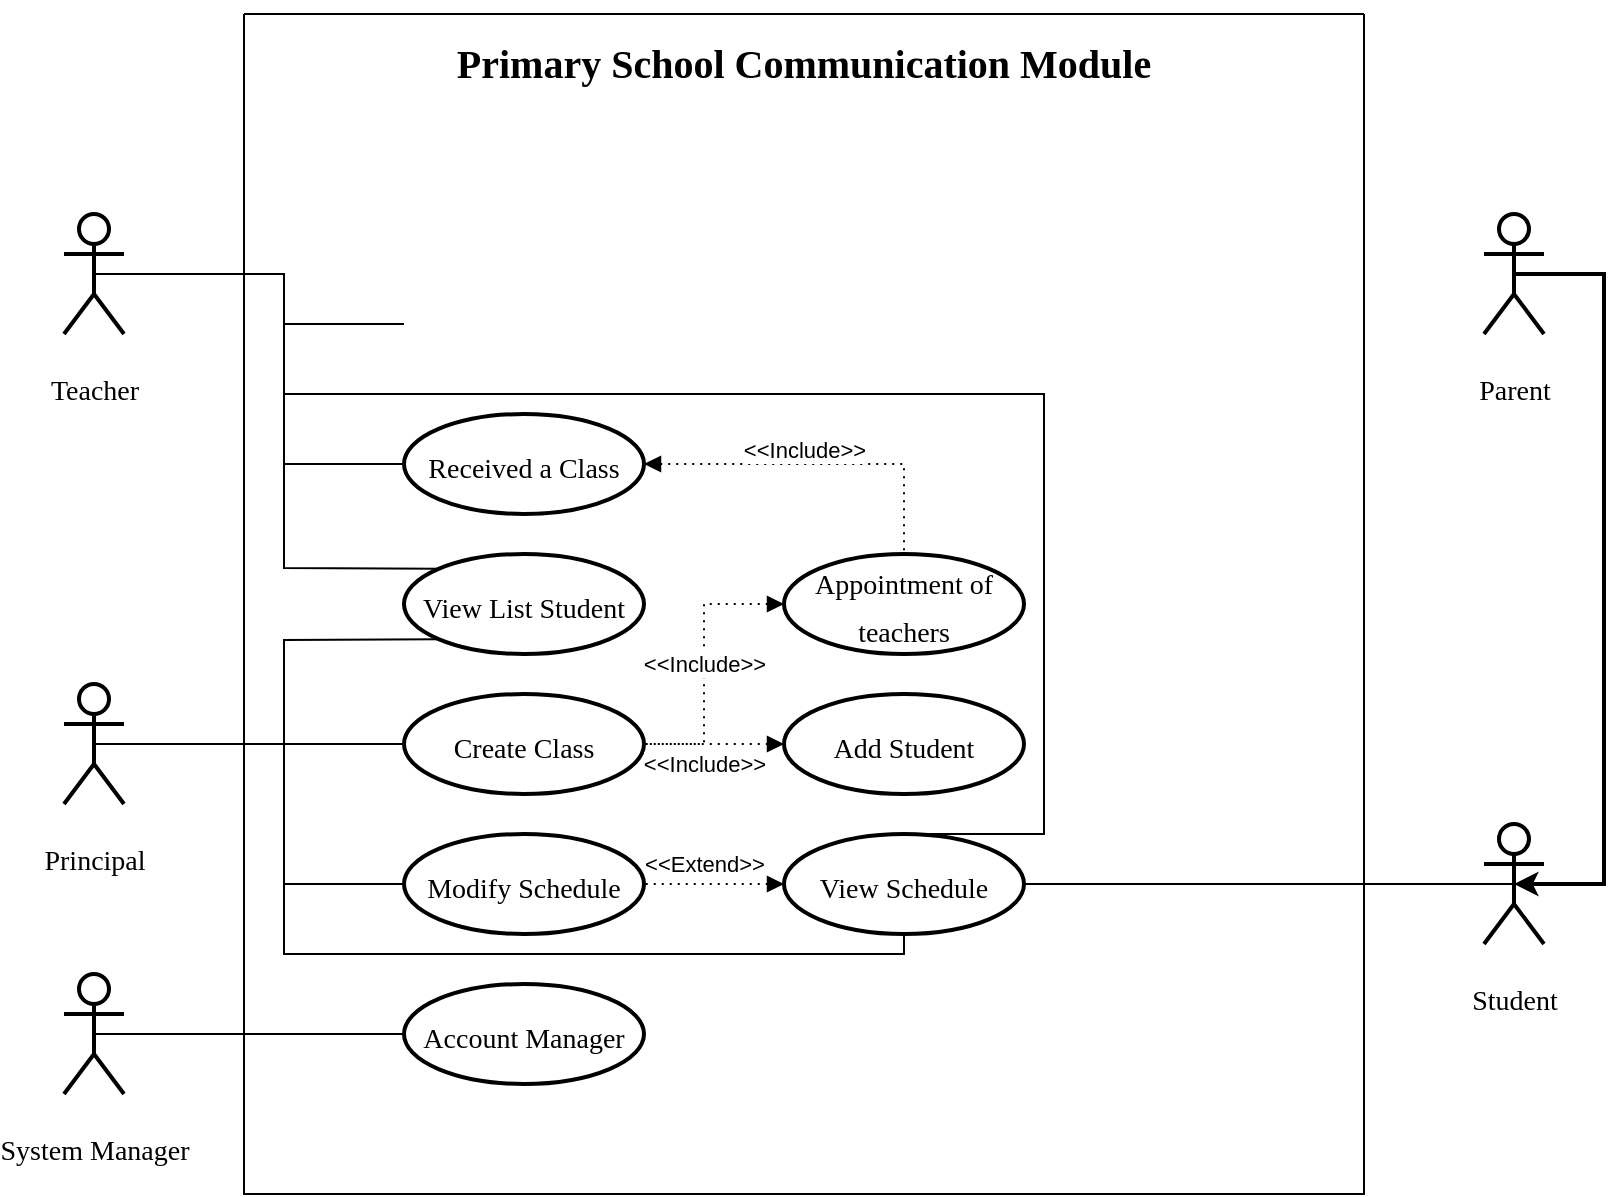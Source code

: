 <mxfile version="21.1.2" type="github">
  <diagram name="Page-1" id="wY8YDzLvJTrgZEUhbYze">
    <mxGraphModel dx="1434" dy="788" grid="1" gridSize="10" guides="1" tooltips="1" connect="1" arrows="1" fold="1" page="1" pageScale="1" pageWidth="850" pageHeight="700" math="0" shadow="0">
      <root>
        <mxCell id="0" />
        <mxCell id="1" parent="0" />
        <mxCell id="WTguVuReiUjEnsbTcqU9-1" value="" style="swimlane;startSize=0;hachureGap=4;fontFamily=Architects Daughter;fontSource=https%3A%2F%2Ffonts.googleapis.com%2Fcss%3Ffamily%3DArchitects%2BDaughter;fontSize=20;rounded=0;swimlaneLine=0;" vertex="1" parent="1">
          <mxGeometry x="150" y="10" width="560" height="590" as="geometry" />
        </mxCell>
        <mxCell id="WTguVuReiUjEnsbTcqU9-4" value="&lt;font face=&quot;Times New Roman&quot;&gt;&lt;span style=&quot;font-size: 14px;&quot;&gt;Account Manager&lt;/span&gt;&lt;/font&gt;" style="ellipse;whiteSpace=wrap;html=1;hachureGap=4;fontFamily=Architects Daughter;fontSource=https%3A%2F%2Ffonts.googleapis.com%2Fcss%3Ffamily%3DArchitects%2BDaughter;fontSize=20;shadow=0;strokeWidth=2;rounded=0;fillColor=none;" vertex="1" parent="WTguVuReiUjEnsbTcqU9-1">
          <mxGeometry x="80" y="485" width="120" height="50" as="geometry" />
        </mxCell>
        <mxCell id="WTguVuReiUjEnsbTcqU9-11" value="&lt;p&gt;&lt;font face=&quot;Times New Roman&quot;&gt;&lt;b&gt;Primary School Communication Module&lt;/b&gt;&lt;/font&gt;&lt;/p&gt;" style="text;html=1;strokeColor=none;fillColor=none;align=center;verticalAlign=middle;whiteSpace=wrap;rounded=0;fontSize=20;fontFamily=Architects Daughter;" vertex="1" parent="WTguVuReiUjEnsbTcqU9-1">
          <mxGeometry x="30" y="10" width="500" height="30" as="geometry" />
        </mxCell>
        <mxCell id="WTguVuReiUjEnsbTcqU9-18" value="&lt;font face=&quot;Times New Roman&quot;&gt;&lt;span style=&quot;font-size: 14px;&quot;&gt;Create Class&lt;/span&gt;&lt;/font&gt;" style="ellipse;whiteSpace=wrap;html=1;hachureGap=4;fontFamily=Architects Daughter;fontSource=https%3A%2F%2Ffonts.googleapis.com%2Fcss%3Ffamily%3DArchitects%2BDaughter;fontSize=20;shadow=0;strokeWidth=2;rounded=0;fillColor=none;" vertex="1" parent="WTguVuReiUjEnsbTcqU9-1">
          <mxGeometry x="80" y="340" width="120" height="50" as="geometry" />
        </mxCell>
        <mxCell id="WTguVuReiUjEnsbTcqU9-19" value="&lt;font face=&quot;Times New Roman&quot;&gt;&lt;span style=&quot;font-size: 14px;&quot;&gt;Add Student&lt;/span&gt;&lt;/font&gt;" style="ellipse;whiteSpace=wrap;html=1;hachureGap=4;fontFamily=Architects Daughter;fontSource=https%3A%2F%2Ffonts.googleapis.com%2Fcss%3Ffamily%3DArchitects%2BDaughter;fontSize=20;shadow=0;strokeWidth=2;rounded=0;fillColor=none;" vertex="1" parent="WTguVuReiUjEnsbTcqU9-1">
          <mxGeometry x="270" y="340" width="120" height="50" as="geometry" />
        </mxCell>
        <mxCell id="WTguVuReiUjEnsbTcqU9-20" value="" style="endArrow=none;dashed=1;html=1;dashPattern=1 3;strokeWidth=1;rounded=0;exitX=0;exitY=0.5;exitDx=0;exitDy=0;entryX=1;entryY=0.5;entryDx=0;entryDy=0;startArrow=block;startFill=1;" edge="1" parent="WTguVuReiUjEnsbTcqU9-1" source="WTguVuReiUjEnsbTcqU9-19" target="WTguVuReiUjEnsbTcqU9-18">
          <mxGeometry width="50" height="50" relative="1" as="geometry">
            <mxPoint x="330" y="360" as="sourcePoint" />
            <mxPoint x="380" y="310" as="targetPoint" />
          </mxGeometry>
        </mxCell>
        <mxCell id="WTguVuReiUjEnsbTcqU9-21" value="&amp;lt;&amp;lt;Include&amp;gt;&amp;gt;" style="edgeLabel;html=1;align=center;verticalAlign=middle;resizable=0;points=[];" vertex="1" connectable="0" parent="WTguVuReiUjEnsbTcqU9-20">
          <mxGeometry x="-0.37" y="-1" relative="1" as="geometry">
            <mxPoint x="-18" y="11" as="offset" />
          </mxGeometry>
        </mxCell>
        <mxCell id="WTguVuReiUjEnsbTcqU9-22" value="&lt;font face=&quot;Times New Roman&quot; style=&quot;font-size: 14px;&quot;&gt;Appointment of teachers&lt;/font&gt;" style="ellipse;whiteSpace=wrap;html=1;hachureGap=4;fontFamily=Architects Daughter;fontSource=https%3A%2F%2Ffonts.googleapis.com%2Fcss%3Ffamily%3DArchitects%2BDaughter;fontSize=20;shadow=0;strokeWidth=2;rounded=0;fillColor=none;" vertex="1" parent="WTguVuReiUjEnsbTcqU9-1">
          <mxGeometry x="270" y="270" width="120" height="50" as="geometry" />
        </mxCell>
        <mxCell id="WTguVuReiUjEnsbTcqU9-23" value="" style="endArrow=none;dashed=1;html=1;dashPattern=1 3;strokeWidth=1;rounded=0;exitX=0;exitY=0.5;exitDx=0;exitDy=0;entryX=1;entryY=0.5;entryDx=0;entryDy=0;startArrow=block;startFill=1;" edge="1" parent="WTguVuReiUjEnsbTcqU9-1" source="WTguVuReiUjEnsbTcqU9-22" target="WTguVuReiUjEnsbTcqU9-18">
          <mxGeometry width="50" height="50" relative="1" as="geometry">
            <mxPoint x="150" y="380" as="sourcePoint" />
            <mxPoint x="150" y="325" as="targetPoint" />
            <Array as="points">
              <mxPoint x="230" y="295" />
              <mxPoint x="230" y="365" />
            </Array>
          </mxGeometry>
        </mxCell>
        <mxCell id="WTguVuReiUjEnsbTcqU9-24" value="&amp;lt;&amp;lt;Include&amp;gt;&amp;gt;" style="edgeLabel;html=1;align=center;verticalAlign=middle;resizable=0;points=[];" vertex="1" connectable="0" parent="WTguVuReiUjEnsbTcqU9-23">
          <mxGeometry x="-0.37" y="-1" relative="1" as="geometry">
            <mxPoint x="1" y="26" as="offset" />
          </mxGeometry>
        </mxCell>
        <mxCell id="WTguVuReiUjEnsbTcqU9-27" value="&lt;font style=&quot;font-size: 14px;&quot; face=&quot;Times New Roman&quot;&gt;Modify Schedule&lt;/font&gt;" style="ellipse;whiteSpace=wrap;html=1;hachureGap=4;fontFamily=Architects Daughter;fontSource=https%3A%2F%2Ffonts.googleapis.com%2Fcss%3Ffamily%3DArchitects%2BDaughter;fontSize=20;shadow=0;strokeWidth=2;rounded=0;fillColor=none;align=center;" vertex="1" parent="WTguVuReiUjEnsbTcqU9-1">
          <mxGeometry x="80" y="410" width="120" height="50" as="geometry" />
        </mxCell>
        <mxCell id="WTguVuReiUjEnsbTcqU9-31" value="&lt;font style=&quot;font-size: 14px;&quot; face=&quot;Times New Roman&quot;&gt;View Schedule&lt;/font&gt;" style="ellipse;whiteSpace=wrap;html=1;hachureGap=4;fontFamily=Architects Daughter;fontSource=https%3A%2F%2Ffonts.googleapis.com%2Fcss%3Ffamily%3DArchitects%2BDaughter;fontSize=20;shadow=0;strokeWidth=2;rounded=0;fillColor=none;align=center;" vertex="1" parent="WTguVuReiUjEnsbTcqU9-1">
          <mxGeometry x="270" y="410" width="120" height="50" as="geometry" />
        </mxCell>
        <mxCell id="WTguVuReiUjEnsbTcqU9-38" value="&lt;font style=&quot;font-size: 14px;&quot; face=&quot;Times New Roman&quot;&gt;Received a Class&lt;/font&gt;" style="ellipse;whiteSpace=wrap;html=1;hachureGap=4;fontFamily=Architects Daughter;fontSource=https%3A%2F%2Ffonts.googleapis.com%2Fcss%3Ffamily%3DArchitects%2BDaughter;fontSize=20;shadow=0;strokeWidth=2;rounded=0;fillColor=none;align=center;" vertex="1" parent="WTguVuReiUjEnsbTcqU9-1">
          <mxGeometry x="80" y="200" width="120" height="50" as="geometry" />
        </mxCell>
        <mxCell id="WTguVuReiUjEnsbTcqU9-45" value="" style="endArrow=none;dashed=1;html=1;dashPattern=1 3;strokeWidth=1;rounded=0;exitX=0;exitY=0.5;exitDx=0;exitDy=0;startArrow=block;startFill=1;entryX=1;entryY=0.5;entryDx=0;entryDy=0;" edge="1" parent="WTguVuReiUjEnsbTcqU9-1" source="WTguVuReiUjEnsbTcqU9-31" target="WTguVuReiUjEnsbTcqU9-27">
          <mxGeometry width="50" height="50" relative="1" as="geometry">
            <mxPoint x="280" y="565" as="sourcePoint" />
            <mxPoint x="210" y="565" as="targetPoint" />
          </mxGeometry>
        </mxCell>
        <mxCell id="WTguVuReiUjEnsbTcqU9-46" value="&amp;lt;&amp;lt;Extend&amp;gt;&amp;gt;" style="edgeLabel;html=1;align=center;verticalAlign=middle;resizable=0;points=[];" vertex="1" connectable="0" parent="WTguVuReiUjEnsbTcqU9-45">
          <mxGeometry x="-0.37" y="-1" relative="1" as="geometry">
            <mxPoint x="-18" y="-9" as="offset" />
          </mxGeometry>
        </mxCell>
        <mxCell id="WTguVuReiUjEnsbTcqU9-51" value="" style="endArrow=none;dashed=1;html=1;dashPattern=1 3;strokeWidth=1;rounded=0;exitX=1;exitY=0.5;exitDx=0;exitDy=0;entryX=0.5;entryY=0;entryDx=0;entryDy=0;startArrow=block;startFill=1;" edge="1" parent="WTguVuReiUjEnsbTcqU9-1" source="WTguVuReiUjEnsbTcqU9-38" target="WTguVuReiUjEnsbTcqU9-22">
          <mxGeometry width="50" height="50" relative="1" as="geometry">
            <mxPoint x="280" y="130" as="sourcePoint" />
            <mxPoint x="210" y="200" as="targetPoint" />
            <Array as="points">
              <mxPoint x="330" y="225" />
            </Array>
          </mxGeometry>
        </mxCell>
        <mxCell id="WTguVuReiUjEnsbTcqU9-52" value="&amp;lt;&amp;lt;Include&amp;gt;&amp;gt;" style="edgeLabel;html=1;align=center;verticalAlign=middle;resizable=0;points=[];" vertex="1" connectable="0" parent="WTguVuReiUjEnsbTcqU9-51">
          <mxGeometry x="-0.37" y="-1" relative="1" as="geometry">
            <mxPoint x="25" y="-8" as="offset" />
          </mxGeometry>
        </mxCell>
        <mxCell id="WTguVuReiUjEnsbTcqU9-58" value="&lt;font face=&quot;Times New Roman&quot;&gt;&lt;span style=&quot;font-size: 14px;&quot;&gt;View List Student&lt;/span&gt;&lt;/font&gt;" style="ellipse;whiteSpace=wrap;html=1;hachureGap=4;fontFamily=Architects Daughter;fontSource=https%3A%2F%2Ffonts.googleapis.com%2Fcss%3Ffamily%3DArchitects%2BDaughter;fontSize=20;shadow=0;strokeWidth=2;rounded=0;fillColor=none;" vertex="1" parent="WTguVuReiUjEnsbTcqU9-1">
          <mxGeometry x="80" y="270" width="120" height="50" as="geometry" />
        </mxCell>
        <mxCell id="WTguVuReiUjEnsbTcqU9-2" value="&lt;p style=&quot;line-height: 0%;&quot;&gt;&lt;font style=&quot;font-size: 14px;&quot; face=&quot;Times New Roman&quot;&gt;Teacher&lt;/font&gt;&lt;/p&gt;" style="shape=umlActor;verticalLabelPosition=bottom;verticalAlign=top;html=1;outlineConnect=0;hachureGap=4;fontFamily=Architects Daughter;fontSource=https%3A%2F%2Ffonts.googleapis.com%2Fcss%3Ffamily%3DArchitects%2BDaughter;fontSize=20;strokeWidth=2;rounded=0;" vertex="1" parent="1">
          <mxGeometry x="60" y="110" width="30" height="60" as="geometry" />
        </mxCell>
        <mxCell id="WTguVuReiUjEnsbTcqU9-7" value="&lt;p style=&quot;line-height: 0%;&quot;&gt;&lt;font style=&quot;font-size: 14px;&quot; face=&quot;Times New Roman&quot;&gt;Student&lt;/font&gt;&lt;/p&gt;" style="shape=umlActor;verticalLabelPosition=bottom;verticalAlign=top;html=1;outlineConnect=0;hachureGap=4;fontFamily=Architects Daughter;fontSource=https%3A%2F%2Ffonts.googleapis.com%2Fcss%3Ffamily%3DArchitects%2BDaughter;fontSize=20;strokeWidth=2;rounded=0;" vertex="1" parent="1">
          <mxGeometry x="770" y="415" width="30" height="60" as="geometry" />
        </mxCell>
        <mxCell id="WTguVuReiUjEnsbTcqU9-8" value="&lt;p style=&quot;line-height: 0%;&quot;&gt;&lt;font style=&quot;font-size: 14px;&quot; face=&quot;Times New Roman&quot;&gt;Parent&lt;/font&gt;&lt;/p&gt;" style="shape=umlActor;verticalLabelPosition=bottom;verticalAlign=top;html=1;outlineConnect=0;hachureGap=4;fontFamily=Architects Daughter;fontSource=https%3A%2F%2Ffonts.googleapis.com%2Fcss%3Ffamily%3DArchitects%2BDaughter;fontSize=20;strokeWidth=2;rounded=0;" vertex="1" parent="1">
          <mxGeometry x="770" y="110" width="30" height="60" as="geometry" />
        </mxCell>
        <mxCell id="WTguVuReiUjEnsbTcqU9-9" value="&lt;p style=&quot;line-height: 0%;&quot;&gt;&lt;font style=&quot;font-size: 14px;&quot; face=&quot;Times New Roman&quot;&gt;System Manager&lt;/font&gt;&lt;/p&gt;" style="shape=umlActor;verticalLabelPosition=bottom;verticalAlign=top;html=1;outlineConnect=0;hachureGap=4;fontFamily=Architects Daughter;fontSource=https%3A%2F%2Ffonts.googleapis.com%2Fcss%3Ffamily%3DArchitects%2BDaughter;fontSize=20;strokeWidth=2;rounded=0;" vertex="1" parent="1">
          <mxGeometry x="60" y="490" width="30" height="60" as="geometry" />
        </mxCell>
        <mxCell id="WTguVuReiUjEnsbTcqU9-12" value="&lt;p style=&quot;line-height: 0%;&quot;&gt;&lt;font style=&quot;font-size: 14px;&quot; face=&quot;Times New Roman&quot;&gt;Principal&lt;/font&gt;&lt;br&gt;&lt;/p&gt;" style="shape=umlActor;verticalLabelPosition=bottom;verticalAlign=top;html=1;outlineConnect=0;hachureGap=4;fontFamily=Architects Daughter;fontSource=https%3A%2F%2Ffonts.googleapis.com%2Fcss%3Ffamily%3DArchitects%2BDaughter;fontSize=20;strokeWidth=2;rounded=0;gradientColor=none;perimeterSpacing=0;" vertex="1" parent="1">
          <mxGeometry x="60" y="345" width="30" height="60" as="geometry" />
        </mxCell>
        <mxCell id="WTguVuReiUjEnsbTcqU9-17" value="" style="endArrow=none;html=1;rounded=0;exitX=0.5;exitY=0.5;exitDx=0;exitDy=0;exitPerimeter=0;entryX=0;entryY=0.5;entryDx=0;entryDy=0;" edge="1" parent="1" source="WTguVuReiUjEnsbTcqU9-9" target="WTguVuReiUjEnsbTcqU9-4">
          <mxGeometry width="50" height="50" relative="1" as="geometry">
            <mxPoint x="270" y="500" as="sourcePoint" />
            <mxPoint x="320" y="450" as="targetPoint" />
          </mxGeometry>
        </mxCell>
        <mxCell id="WTguVuReiUjEnsbTcqU9-28" value="" style="endArrow=none;html=1;rounded=0;entryX=0;entryY=0.5;entryDx=0;entryDy=0;exitX=0.5;exitY=0.5;exitDx=0;exitDy=0;exitPerimeter=0;" edge="1" parent="1" source="WTguVuReiUjEnsbTcqU9-12" target="WTguVuReiUjEnsbTcqU9-27">
          <mxGeometry width="50" height="50" relative="1" as="geometry">
            <mxPoint x="105" y="400" as="sourcePoint" />
            <mxPoint x="200" y="400" as="targetPoint" />
            <Array as="points">
              <mxPoint x="170" y="375" />
              <mxPoint x="170" y="445" />
            </Array>
          </mxGeometry>
        </mxCell>
        <mxCell id="WTguVuReiUjEnsbTcqU9-36" value="" style="endArrow=classic;html=1;rounded=0;entryX=0.5;entryY=0.5;entryDx=0;entryDy=0;entryPerimeter=0;exitX=0.5;exitY=0.5;exitDx=0;exitDy=0;exitPerimeter=0;strokeWidth=2;" edge="1" parent="1" source="WTguVuReiUjEnsbTcqU9-8" target="WTguVuReiUjEnsbTcqU9-7">
          <mxGeometry width="50" height="50" relative="1" as="geometry">
            <mxPoint x="740" y="300" as="sourcePoint" />
            <mxPoint x="790" y="250" as="targetPoint" />
            <Array as="points">
              <mxPoint x="830" y="140" />
              <mxPoint x="830" y="445" />
            </Array>
          </mxGeometry>
        </mxCell>
        <mxCell id="WTguVuReiUjEnsbTcqU9-43" value="" style="endArrow=none;html=1;rounded=0;entryX=0.5;entryY=0.5;entryDx=0;entryDy=0;entryPerimeter=0;exitX=1;exitY=0.5;exitDx=0;exitDy=0;" edge="1" parent="1" source="WTguVuReiUjEnsbTcqU9-31" target="WTguVuReiUjEnsbTcqU9-7">
          <mxGeometry width="50" height="50" relative="1" as="geometry">
            <mxPoint x="240" y="220" as="sourcePoint" />
            <mxPoint x="290" y="170" as="targetPoint" />
          </mxGeometry>
        </mxCell>
        <mxCell id="WTguVuReiUjEnsbTcqU9-48" value="" style="endArrow=none;html=1;rounded=0;entryX=0;entryY=0.5;entryDx=0;entryDy=0;exitX=0.5;exitY=0.5;exitDx=0;exitDy=0;exitPerimeter=0;" edge="1" parent="1" source="WTguVuReiUjEnsbTcqU9-12" target="WTguVuReiUjEnsbTcqU9-18">
          <mxGeometry width="50" height="50" relative="1" as="geometry">
            <mxPoint x="310" y="450" as="sourcePoint" />
            <mxPoint x="360" y="400" as="targetPoint" />
          </mxGeometry>
        </mxCell>
        <mxCell id="WTguVuReiUjEnsbTcqU9-50" value="" style="endArrow=none;html=1;rounded=0;entryX=0;entryY=0.5;entryDx=0;entryDy=0;exitX=0.5;exitY=0.5;exitDx=0;exitDy=0;exitPerimeter=0;" edge="1" parent="1" source="WTguVuReiUjEnsbTcqU9-2" target="WTguVuReiUjEnsbTcqU9-38">
          <mxGeometry width="50" height="50" relative="1" as="geometry">
            <mxPoint x="390" y="350" as="sourcePoint" />
            <mxPoint x="440" y="300" as="targetPoint" />
            <Array as="points">
              <mxPoint x="170" y="140" />
              <mxPoint x="170" y="235" />
            </Array>
          </mxGeometry>
        </mxCell>
        <mxCell id="WTguVuReiUjEnsbTcqU9-53" value="" style="endArrow=none;html=1;rounded=0;entryX=0.5;entryY=1;entryDx=0;entryDy=0;exitX=0.5;exitY=0.5;exitDx=0;exitDy=0;exitPerimeter=0;" edge="1" parent="1" source="WTguVuReiUjEnsbTcqU9-12" target="WTguVuReiUjEnsbTcqU9-31">
          <mxGeometry width="50" height="50" relative="1" as="geometry">
            <mxPoint x="350" y="400" as="sourcePoint" />
            <mxPoint x="400" y="350" as="targetPoint" />
            <Array as="points">
              <mxPoint x="170" y="375" />
              <mxPoint x="170" y="480" />
              <mxPoint x="480" y="480" />
            </Array>
          </mxGeometry>
        </mxCell>
        <mxCell id="WTguVuReiUjEnsbTcqU9-54" value="" style="endArrow=none;html=1;rounded=0;entryX=0.5;entryY=0;entryDx=0;entryDy=0;exitX=0.5;exitY=0.5;exitDx=0;exitDy=0;exitPerimeter=0;" edge="1" parent="1" source="WTguVuReiUjEnsbTcqU9-2" target="WTguVuReiUjEnsbTcqU9-31">
          <mxGeometry width="50" height="50" relative="1" as="geometry">
            <mxPoint x="350" y="400" as="sourcePoint" />
            <mxPoint x="400" y="350" as="targetPoint" />
            <Array as="points">
              <mxPoint x="170" y="140" />
              <mxPoint x="170" y="200" />
              <mxPoint x="550" y="200" />
              <mxPoint x="550" y="420" />
            </Array>
          </mxGeometry>
        </mxCell>
        <mxCell id="WTguVuReiUjEnsbTcqU9-56" value="" style="endArrow=none;html=1;rounded=0;exitX=0.5;exitY=0.5;exitDx=0;exitDy=0;exitPerimeter=0;entryX=0;entryY=0.5;entryDx=0;entryDy=0;" edge="1" parent="1" source="WTguVuReiUjEnsbTcqU9-2">
          <mxGeometry width="50" height="50" relative="1" as="geometry">
            <mxPoint x="310" y="280" as="sourcePoint" />
            <mxPoint x="230" y="165" as="targetPoint" />
            <Array as="points">
              <mxPoint x="170" y="140" />
              <mxPoint x="170" y="165" />
            </Array>
          </mxGeometry>
        </mxCell>
        <mxCell id="WTguVuReiUjEnsbTcqU9-59" value="" style="endArrow=none;html=1;rounded=0;entryX=0;entryY=1;entryDx=0;entryDy=0;exitX=0.5;exitY=0.5;exitDx=0;exitDy=0;exitPerimeter=0;" edge="1" parent="1" source="WTguVuReiUjEnsbTcqU9-12" target="WTguVuReiUjEnsbTcqU9-58">
          <mxGeometry width="50" height="50" relative="1" as="geometry">
            <mxPoint x="300" y="360" as="sourcePoint" />
            <mxPoint x="350" y="310" as="targetPoint" />
            <Array as="points">
              <mxPoint x="170" y="375" />
              <mxPoint x="170" y="323" />
            </Array>
          </mxGeometry>
        </mxCell>
        <mxCell id="WTguVuReiUjEnsbTcqU9-60" value="" style="endArrow=none;html=1;rounded=0;entryX=0;entryY=0;entryDx=0;entryDy=0;exitX=0.5;exitY=0.5;exitDx=0;exitDy=0;exitPerimeter=0;" edge="1" parent="1" source="WTguVuReiUjEnsbTcqU9-2" target="WTguVuReiUjEnsbTcqU9-58">
          <mxGeometry width="50" height="50" relative="1" as="geometry">
            <mxPoint x="300" y="360" as="sourcePoint" />
            <mxPoint x="350" y="310" as="targetPoint" />
            <Array as="points">
              <mxPoint x="170" y="140" />
              <mxPoint x="170" y="287" />
            </Array>
          </mxGeometry>
        </mxCell>
      </root>
    </mxGraphModel>
  </diagram>
</mxfile>
